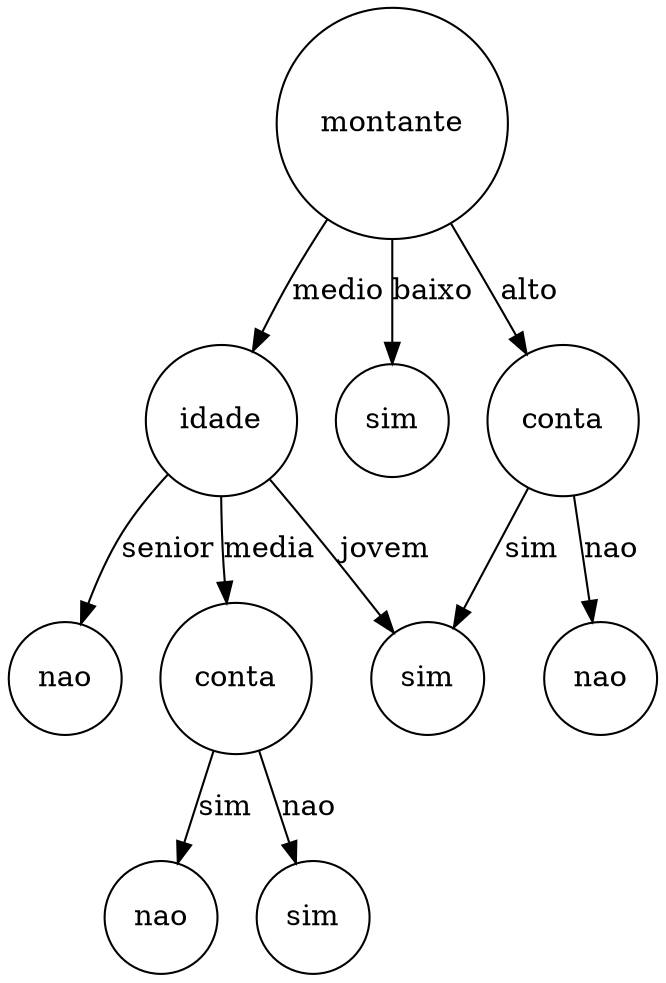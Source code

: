 digraph {
	node [shape=circle]
	montante0 [label=montante]
	idade3 [label=idade]
	nao6 [label=nao]
		idade3 -> nao6 [label=senior]
	conta7 [label=conta]
	nao10 [label=nao]
		conta7 -> nao10 [label=sim]
	sim11 [label=sim]
		conta7 -> sim11 [label=nao]
		idade3 -> conta7 [label=media]
	sim8 [label=sim]
		idade3 -> sim8 [label=jovem]
		montante0 -> idade3 [label=medio]
	sim4 [label=sim]
		montante0 -> sim4 [label=baixo]
	conta5 [label=conta]
	sim8 [label=sim]
		conta5 -> sim8 [label=sim]
	nao9 [label=nao]
		conta5 -> nao9 [label=nao]
		montante0 -> conta5 [label=alto]
}